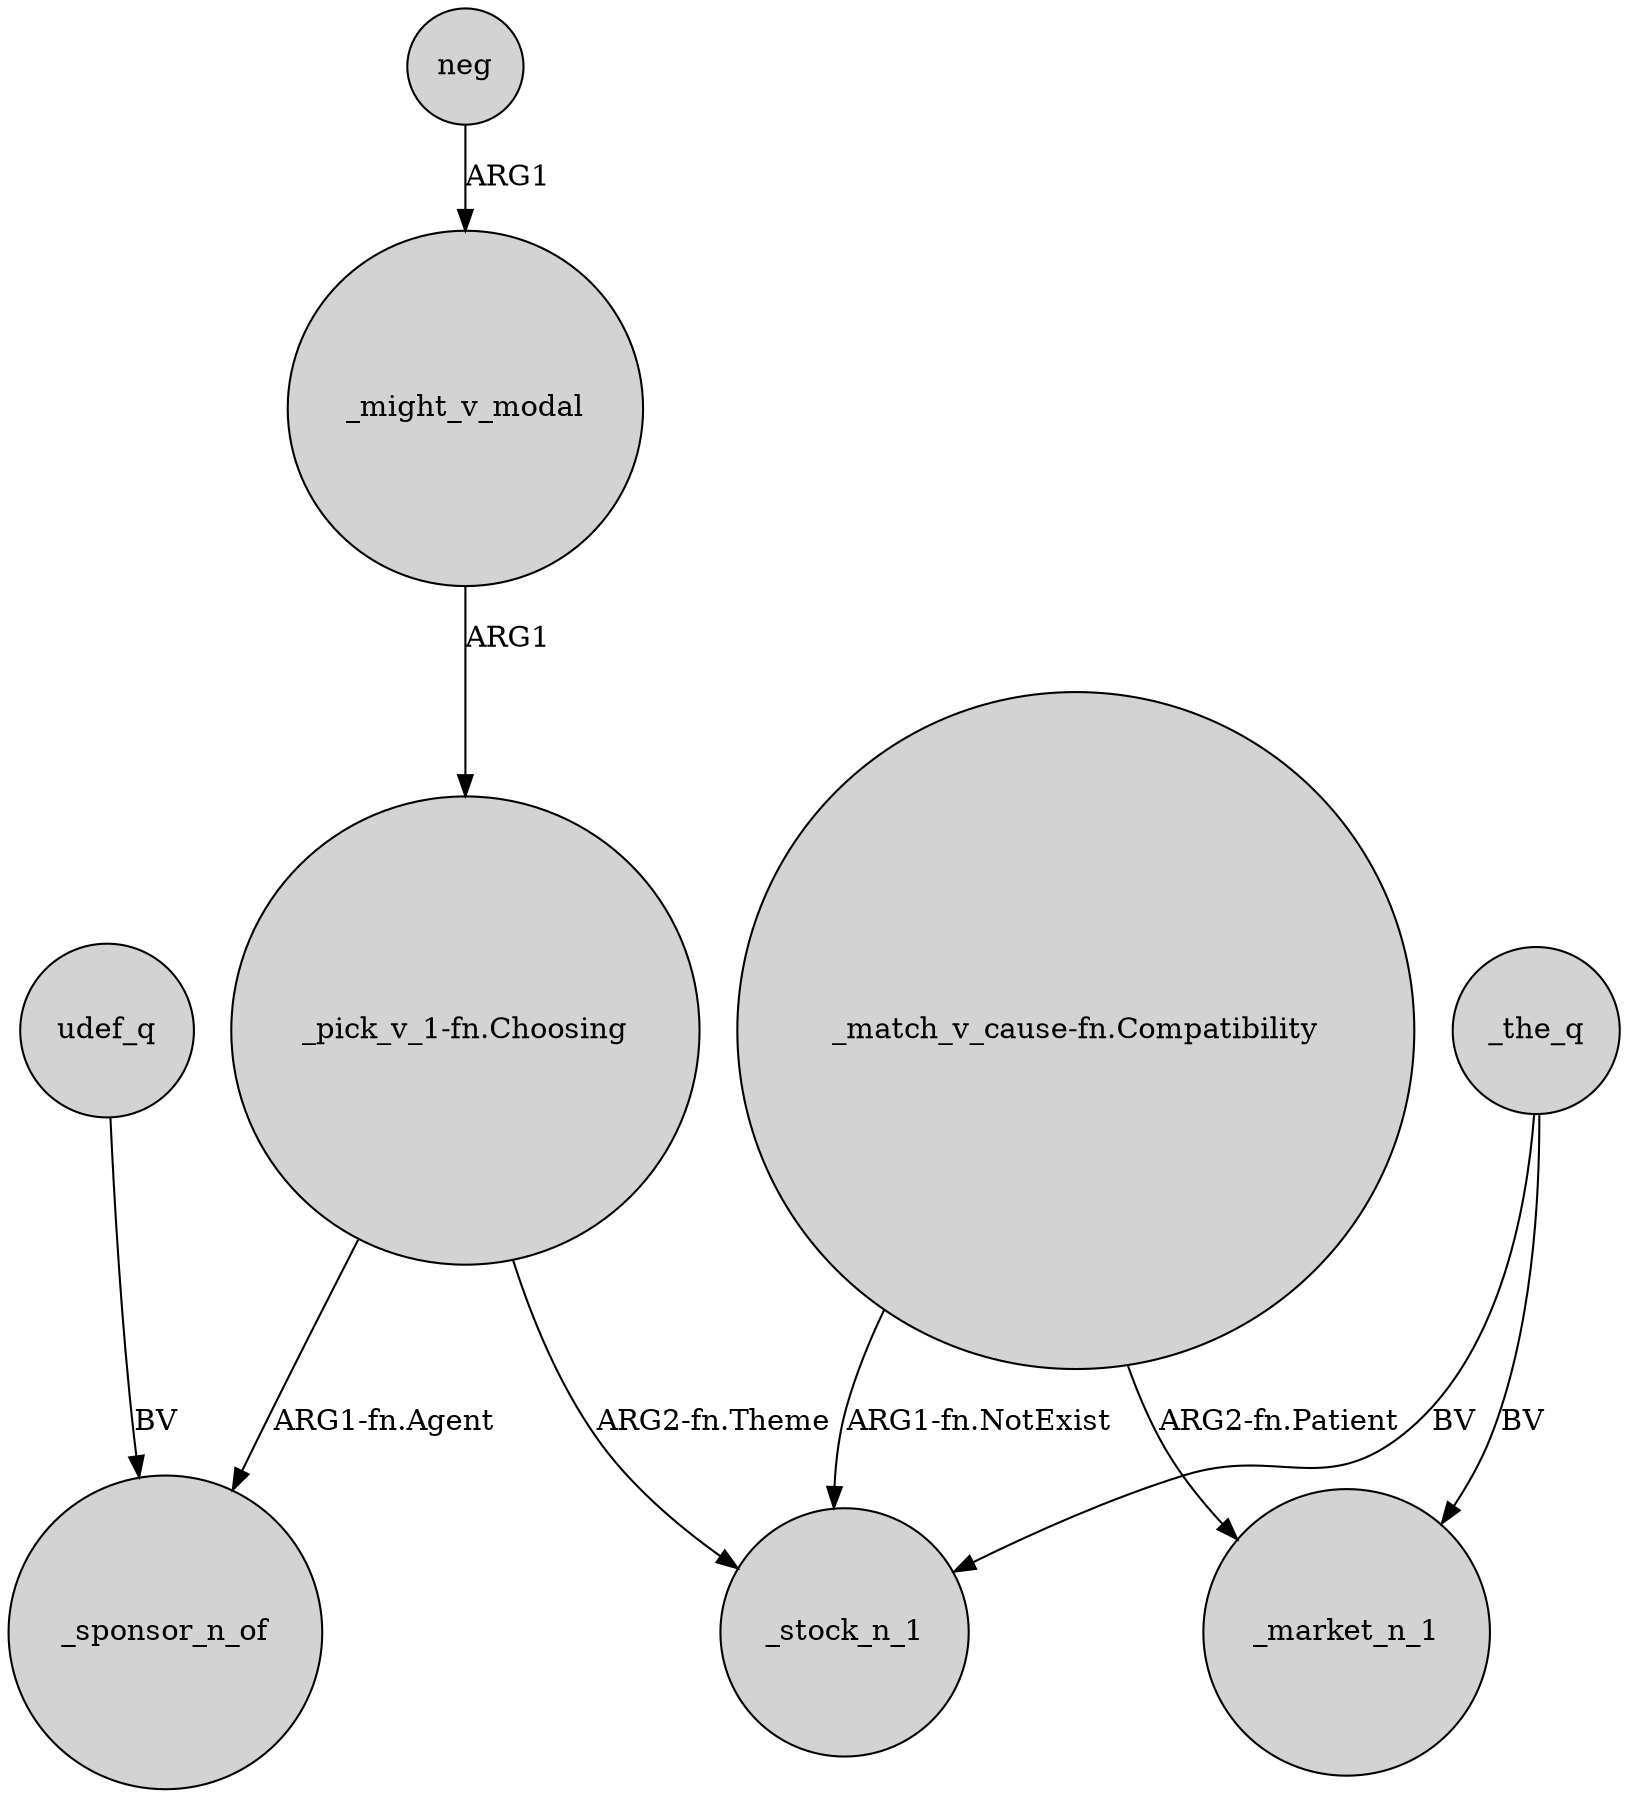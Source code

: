 digraph {
	node [shape=circle style=filled]
	_might_v_modal -> "_pick_v_1-fn.Choosing" [label=ARG1]
	udef_q -> _sponsor_n_of [label=BV]
	"_pick_v_1-fn.Choosing" -> _stock_n_1 [label="ARG2-fn.Theme"]
	"_match_v_cause-fn.Compatibility" -> _stock_n_1 [label="ARG1-fn.NotExist"]
	"_pick_v_1-fn.Choosing" -> _sponsor_n_of [label="ARG1-fn.Agent"]
	_the_q -> _market_n_1 [label=BV]
	neg -> _might_v_modal [label=ARG1]
	_the_q -> _stock_n_1 [label=BV]
	"_match_v_cause-fn.Compatibility" -> _market_n_1 [label="ARG2-fn.Patient"]
}
